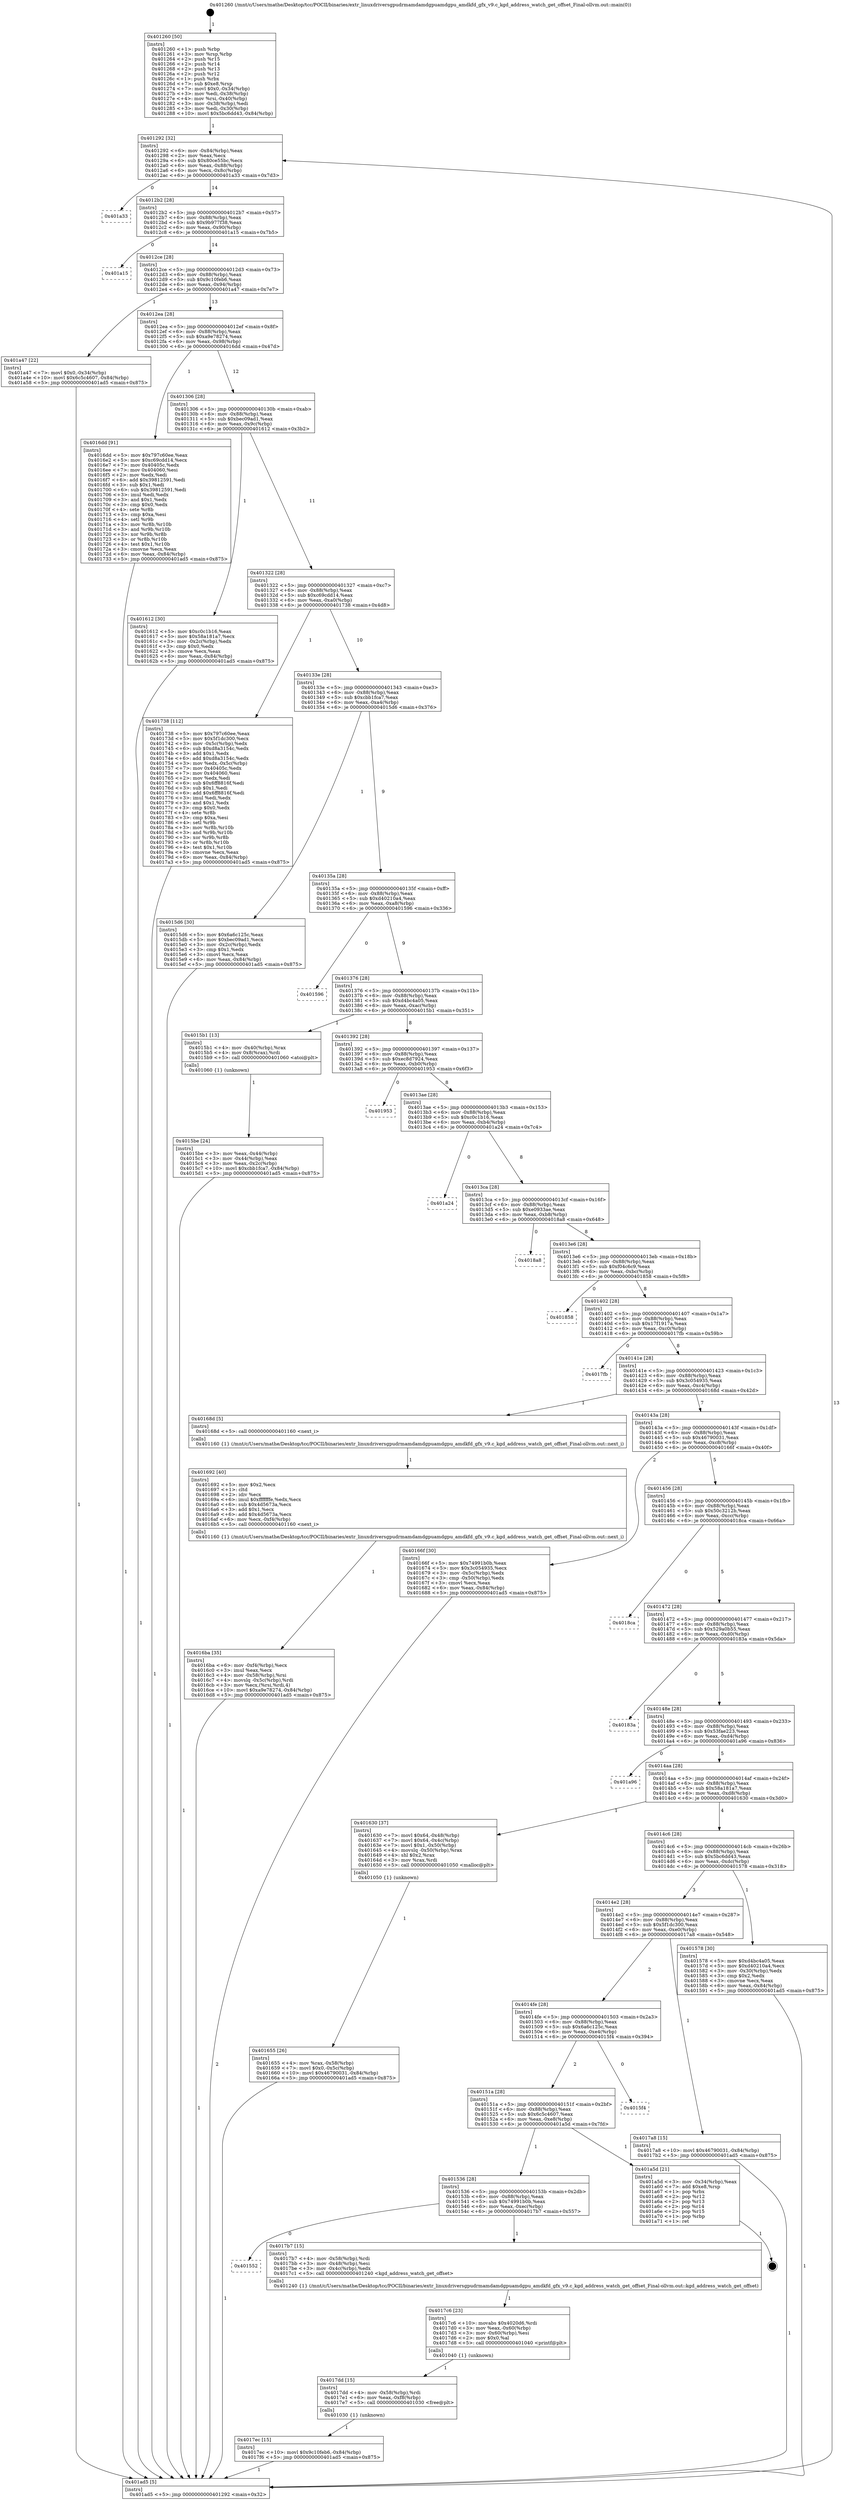 digraph "0x401260" {
  label = "0x401260 (/mnt/c/Users/mathe/Desktop/tcc/POCII/binaries/extr_linuxdriversgpudrmamdamdgpuamdgpu_amdkfd_gfx_v9.c_kgd_address_watch_get_offset_Final-ollvm.out::main(0))"
  labelloc = "t"
  node[shape=record]

  Entry [label="",width=0.3,height=0.3,shape=circle,fillcolor=black,style=filled]
  "0x401292" [label="{
     0x401292 [32]\l
     | [instrs]\l
     &nbsp;&nbsp;0x401292 \<+6\>: mov -0x84(%rbp),%eax\l
     &nbsp;&nbsp;0x401298 \<+2\>: mov %eax,%ecx\l
     &nbsp;&nbsp;0x40129a \<+6\>: sub $0x80ce55bc,%ecx\l
     &nbsp;&nbsp;0x4012a0 \<+6\>: mov %eax,-0x88(%rbp)\l
     &nbsp;&nbsp;0x4012a6 \<+6\>: mov %ecx,-0x8c(%rbp)\l
     &nbsp;&nbsp;0x4012ac \<+6\>: je 0000000000401a33 \<main+0x7d3\>\l
  }"]
  "0x401a33" [label="{
     0x401a33\l
  }", style=dashed]
  "0x4012b2" [label="{
     0x4012b2 [28]\l
     | [instrs]\l
     &nbsp;&nbsp;0x4012b2 \<+5\>: jmp 00000000004012b7 \<main+0x57\>\l
     &nbsp;&nbsp;0x4012b7 \<+6\>: mov -0x88(%rbp),%eax\l
     &nbsp;&nbsp;0x4012bd \<+5\>: sub $0x9b977f38,%eax\l
     &nbsp;&nbsp;0x4012c2 \<+6\>: mov %eax,-0x90(%rbp)\l
     &nbsp;&nbsp;0x4012c8 \<+6\>: je 0000000000401a15 \<main+0x7b5\>\l
  }"]
  Exit [label="",width=0.3,height=0.3,shape=circle,fillcolor=black,style=filled,peripheries=2]
  "0x401a15" [label="{
     0x401a15\l
  }", style=dashed]
  "0x4012ce" [label="{
     0x4012ce [28]\l
     | [instrs]\l
     &nbsp;&nbsp;0x4012ce \<+5\>: jmp 00000000004012d3 \<main+0x73\>\l
     &nbsp;&nbsp;0x4012d3 \<+6\>: mov -0x88(%rbp),%eax\l
     &nbsp;&nbsp;0x4012d9 \<+5\>: sub $0x9c10feb6,%eax\l
     &nbsp;&nbsp;0x4012de \<+6\>: mov %eax,-0x94(%rbp)\l
     &nbsp;&nbsp;0x4012e4 \<+6\>: je 0000000000401a47 \<main+0x7e7\>\l
  }"]
  "0x4017ec" [label="{
     0x4017ec [15]\l
     | [instrs]\l
     &nbsp;&nbsp;0x4017ec \<+10\>: movl $0x9c10feb6,-0x84(%rbp)\l
     &nbsp;&nbsp;0x4017f6 \<+5\>: jmp 0000000000401ad5 \<main+0x875\>\l
  }"]
  "0x401a47" [label="{
     0x401a47 [22]\l
     | [instrs]\l
     &nbsp;&nbsp;0x401a47 \<+7\>: movl $0x0,-0x34(%rbp)\l
     &nbsp;&nbsp;0x401a4e \<+10\>: movl $0x6c5c4607,-0x84(%rbp)\l
     &nbsp;&nbsp;0x401a58 \<+5\>: jmp 0000000000401ad5 \<main+0x875\>\l
  }"]
  "0x4012ea" [label="{
     0x4012ea [28]\l
     | [instrs]\l
     &nbsp;&nbsp;0x4012ea \<+5\>: jmp 00000000004012ef \<main+0x8f\>\l
     &nbsp;&nbsp;0x4012ef \<+6\>: mov -0x88(%rbp),%eax\l
     &nbsp;&nbsp;0x4012f5 \<+5\>: sub $0xa9e78274,%eax\l
     &nbsp;&nbsp;0x4012fa \<+6\>: mov %eax,-0x98(%rbp)\l
     &nbsp;&nbsp;0x401300 \<+6\>: je 00000000004016dd \<main+0x47d\>\l
  }"]
  "0x4017dd" [label="{
     0x4017dd [15]\l
     | [instrs]\l
     &nbsp;&nbsp;0x4017dd \<+4\>: mov -0x58(%rbp),%rdi\l
     &nbsp;&nbsp;0x4017e1 \<+6\>: mov %eax,-0xf8(%rbp)\l
     &nbsp;&nbsp;0x4017e7 \<+5\>: call 0000000000401030 \<free@plt\>\l
     | [calls]\l
     &nbsp;&nbsp;0x401030 \{1\} (unknown)\l
  }"]
  "0x4016dd" [label="{
     0x4016dd [91]\l
     | [instrs]\l
     &nbsp;&nbsp;0x4016dd \<+5\>: mov $0x797c60ee,%eax\l
     &nbsp;&nbsp;0x4016e2 \<+5\>: mov $0xc69cdd14,%ecx\l
     &nbsp;&nbsp;0x4016e7 \<+7\>: mov 0x40405c,%edx\l
     &nbsp;&nbsp;0x4016ee \<+7\>: mov 0x404060,%esi\l
     &nbsp;&nbsp;0x4016f5 \<+2\>: mov %edx,%edi\l
     &nbsp;&nbsp;0x4016f7 \<+6\>: add $0x39812591,%edi\l
     &nbsp;&nbsp;0x4016fd \<+3\>: sub $0x1,%edi\l
     &nbsp;&nbsp;0x401700 \<+6\>: sub $0x39812591,%edi\l
     &nbsp;&nbsp;0x401706 \<+3\>: imul %edi,%edx\l
     &nbsp;&nbsp;0x401709 \<+3\>: and $0x1,%edx\l
     &nbsp;&nbsp;0x40170c \<+3\>: cmp $0x0,%edx\l
     &nbsp;&nbsp;0x40170f \<+4\>: sete %r8b\l
     &nbsp;&nbsp;0x401713 \<+3\>: cmp $0xa,%esi\l
     &nbsp;&nbsp;0x401716 \<+4\>: setl %r9b\l
     &nbsp;&nbsp;0x40171a \<+3\>: mov %r8b,%r10b\l
     &nbsp;&nbsp;0x40171d \<+3\>: and %r9b,%r10b\l
     &nbsp;&nbsp;0x401720 \<+3\>: xor %r9b,%r8b\l
     &nbsp;&nbsp;0x401723 \<+3\>: or %r8b,%r10b\l
     &nbsp;&nbsp;0x401726 \<+4\>: test $0x1,%r10b\l
     &nbsp;&nbsp;0x40172a \<+3\>: cmovne %ecx,%eax\l
     &nbsp;&nbsp;0x40172d \<+6\>: mov %eax,-0x84(%rbp)\l
     &nbsp;&nbsp;0x401733 \<+5\>: jmp 0000000000401ad5 \<main+0x875\>\l
  }"]
  "0x401306" [label="{
     0x401306 [28]\l
     | [instrs]\l
     &nbsp;&nbsp;0x401306 \<+5\>: jmp 000000000040130b \<main+0xab\>\l
     &nbsp;&nbsp;0x40130b \<+6\>: mov -0x88(%rbp),%eax\l
     &nbsp;&nbsp;0x401311 \<+5\>: sub $0xbec09ad1,%eax\l
     &nbsp;&nbsp;0x401316 \<+6\>: mov %eax,-0x9c(%rbp)\l
     &nbsp;&nbsp;0x40131c \<+6\>: je 0000000000401612 \<main+0x3b2\>\l
  }"]
  "0x4017c6" [label="{
     0x4017c6 [23]\l
     | [instrs]\l
     &nbsp;&nbsp;0x4017c6 \<+10\>: movabs $0x4020d6,%rdi\l
     &nbsp;&nbsp;0x4017d0 \<+3\>: mov %eax,-0x60(%rbp)\l
     &nbsp;&nbsp;0x4017d3 \<+3\>: mov -0x60(%rbp),%esi\l
     &nbsp;&nbsp;0x4017d6 \<+2\>: mov $0x0,%al\l
     &nbsp;&nbsp;0x4017d8 \<+5\>: call 0000000000401040 \<printf@plt\>\l
     | [calls]\l
     &nbsp;&nbsp;0x401040 \{1\} (unknown)\l
  }"]
  "0x401612" [label="{
     0x401612 [30]\l
     | [instrs]\l
     &nbsp;&nbsp;0x401612 \<+5\>: mov $0xc0c1b16,%eax\l
     &nbsp;&nbsp;0x401617 \<+5\>: mov $0x58a181a7,%ecx\l
     &nbsp;&nbsp;0x40161c \<+3\>: mov -0x2c(%rbp),%edx\l
     &nbsp;&nbsp;0x40161f \<+3\>: cmp $0x0,%edx\l
     &nbsp;&nbsp;0x401622 \<+3\>: cmove %ecx,%eax\l
     &nbsp;&nbsp;0x401625 \<+6\>: mov %eax,-0x84(%rbp)\l
     &nbsp;&nbsp;0x40162b \<+5\>: jmp 0000000000401ad5 \<main+0x875\>\l
  }"]
  "0x401322" [label="{
     0x401322 [28]\l
     | [instrs]\l
     &nbsp;&nbsp;0x401322 \<+5\>: jmp 0000000000401327 \<main+0xc7\>\l
     &nbsp;&nbsp;0x401327 \<+6\>: mov -0x88(%rbp),%eax\l
     &nbsp;&nbsp;0x40132d \<+5\>: sub $0xc69cdd14,%eax\l
     &nbsp;&nbsp;0x401332 \<+6\>: mov %eax,-0xa0(%rbp)\l
     &nbsp;&nbsp;0x401338 \<+6\>: je 0000000000401738 \<main+0x4d8\>\l
  }"]
  "0x401552" [label="{
     0x401552\l
  }", style=dashed]
  "0x401738" [label="{
     0x401738 [112]\l
     | [instrs]\l
     &nbsp;&nbsp;0x401738 \<+5\>: mov $0x797c60ee,%eax\l
     &nbsp;&nbsp;0x40173d \<+5\>: mov $0x5f1dc300,%ecx\l
     &nbsp;&nbsp;0x401742 \<+3\>: mov -0x5c(%rbp),%edx\l
     &nbsp;&nbsp;0x401745 \<+6\>: sub $0xd8a3154c,%edx\l
     &nbsp;&nbsp;0x40174b \<+3\>: add $0x1,%edx\l
     &nbsp;&nbsp;0x40174e \<+6\>: add $0xd8a3154c,%edx\l
     &nbsp;&nbsp;0x401754 \<+3\>: mov %edx,-0x5c(%rbp)\l
     &nbsp;&nbsp;0x401757 \<+7\>: mov 0x40405c,%edx\l
     &nbsp;&nbsp;0x40175e \<+7\>: mov 0x404060,%esi\l
     &nbsp;&nbsp;0x401765 \<+2\>: mov %edx,%edi\l
     &nbsp;&nbsp;0x401767 \<+6\>: sub $0x6ff8816f,%edi\l
     &nbsp;&nbsp;0x40176d \<+3\>: sub $0x1,%edi\l
     &nbsp;&nbsp;0x401770 \<+6\>: add $0x6ff8816f,%edi\l
     &nbsp;&nbsp;0x401776 \<+3\>: imul %edi,%edx\l
     &nbsp;&nbsp;0x401779 \<+3\>: and $0x1,%edx\l
     &nbsp;&nbsp;0x40177c \<+3\>: cmp $0x0,%edx\l
     &nbsp;&nbsp;0x40177f \<+4\>: sete %r8b\l
     &nbsp;&nbsp;0x401783 \<+3\>: cmp $0xa,%esi\l
     &nbsp;&nbsp;0x401786 \<+4\>: setl %r9b\l
     &nbsp;&nbsp;0x40178a \<+3\>: mov %r8b,%r10b\l
     &nbsp;&nbsp;0x40178d \<+3\>: and %r9b,%r10b\l
     &nbsp;&nbsp;0x401790 \<+3\>: xor %r9b,%r8b\l
     &nbsp;&nbsp;0x401793 \<+3\>: or %r8b,%r10b\l
     &nbsp;&nbsp;0x401796 \<+4\>: test $0x1,%r10b\l
     &nbsp;&nbsp;0x40179a \<+3\>: cmovne %ecx,%eax\l
     &nbsp;&nbsp;0x40179d \<+6\>: mov %eax,-0x84(%rbp)\l
     &nbsp;&nbsp;0x4017a3 \<+5\>: jmp 0000000000401ad5 \<main+0x875\>\l
  }"]
  "0x40133e" [label="{
     0x40133e [28]\l
     | [instrs]\l
     &nbsp;&nbsp;0x40133e \<+5\>: jmp 0000000000401343 \<main+0xe3\>\l
     &nbsp;&nbsp;0x401343 \<+6\>: mov -0x88(%rbp),%eax\l
     &nbsp;&nbsp;0x401349 \<+5\>: sub $0xcbb1fca7,%eax\l
     &nbsp;&nbsp;0x40134e \<+6\>: mov %eax,-0xa4(%rbp)\l
     &nbsp;&nbsp;0x401354 \<+6\>: je 00000000004015d6 \<main+0x376\>\l
  }"]
  "0x4017b7" [label="{
     0x4017b7 [15]\l
     | [instrs]\l
     &nbsp;&nbsp;0x4017b7 \<+4\>: mov -0x58(%rbp),%rdi\l
     &nbsp;&nbsp;0x4017bb \<+3\>: mov -0x48(%rbp),%esi\l
     &nbsp;&nbsp;0x4017be \<+3\>: mov -0x4c(%rbp),%edx\l
     &nbsp;&nbsp;0x4017c1 \<+5\>: call 0000000000401240 \<kgd_address_watch_get_offset\>\l
     | [calls]\l
     &nbsp;&nbsp;0x401240 \{1\} (/mnt/c/Users/mathe/Desktop/tcc/POCII/binaries/extr_linuxdriversgpudrmamdamdgpuamdgpu_amdkfd_gfx_v9.c_kgd_address_watch_get_offset_Final-ollvm.out::kgd_address_watch_get_offset)\l
  }"]
  "0x4015d6" [label="{
     0x4015d6 [30]\l
     | [instrs]\l
     &nbsp;&nbsp;0x4015d6 \<+5\>: mov $0x6a6c125c,%eax\l
     &nbsp;&nbsp;0x4015db \<+5\>: mov $0xbec09ad1,%ecx\l
     &nbsp;&nbsp;0x4015e0 \<+3\>: mov -0x2c(%rbp),%edx\l
     &nbsp;&nbsp;0x4015e3 \<+3\>: cmp $0x1,%edx\l
     &nbsp;&nbsp;0x4015e6 \<+3\>: cmovl %ecx,%eax\l
     &nbsp;&nbsp;0x4015e9 \<+6\>: mov %eax,-0x84(%rbp)\l
     &nbsp;&nbsp;0x4015ef \<+5\>: jmp 0000000000401ad5 \<main+0x875\>\l
  }"]
  "0x40135a" [label="{
     0x40135a [28]\l
     | [instrs]\l
     &nbsp;&nbsp;0x40135a \<+5\>: jmp 000000000040135f \<main+0xff\>\l
     &nbsp;&nbsp;0x40135f \<+6\>: mov -0x88(%rbp),%eax\l
     &nbsp;&nbsp;0x401365 \<+5\>: sub $0xd40210a4,%eax\l
     &nbsp;&nbsp;0x40136a \<+6\>: mov %eax,-0xa8(%rbp)\l
     &nbsp;&nbsp;0x401370 \<+6\>: je 0000000000401596 \<main+0x336\>\l
  }"]
  "0x401536" [label="{
     0x401536 [28]\l
     | [instrs]\l
     &nbsp;&nbsp;0x401536 \<+5\>: jmp 000000000040153b \<main+0x2db\>\l
     &nbsp;&nbsp;0x40153b \<+6\>: mov -0x88(%rbp),%eax\l
     &nbsp;&nbsp;0x401541 \<+5\>: sub $0x74991b0b,%eax\l
     &nbsp;&nbsp;0x401546 \<+6\>: mov %eax,-0xec(%rbp)\l
     &nbsp;&nbsp;0x40154c \<+6\>: je 00000000004017b7 \<main+0x557\>\l
  }"]
  "0x401596" [label="{
     0x401596\l
  }", style=dashed]
  "0x401376" [label="{
     0x401376 [28]\l
     | [instrs]\l
     &nbsp;&nbsp;0x401376 \<+5\>: jmp 000000000040137b \<main+0x11b\>\l
     &nbsp;&nbsp;0x40137b \<+6\>: mov -0x88(%rbp),%eax\l
     &nbsp;&nbsp;0x401381 \<+5\>: sub $0xd4bc4a05,%eax\l
     &nbsp;&nbsp;0x401386 \<+6\>: mov %eax,-0xac(%rbp)\l
     &nbsp;&nbsp;0x40138c \<+6\>: je 00000000004015b1 \<main+0x351\>\l
  }"]
  "0x401a5d" [label="{
     0x401a5d [21]\l
     | [instrs]\l
     &nbsp;&nbsp;0x401a5d \<+3\>: mov -0x34(%rbp),%eax\l
     &nbsp;&nbsp;0x401a60 \<+7\>: add $0xe8,%rsp\l
     &nbsp;&nbsp;0x401a67 \<+1\>: pop %rbx\l
     &nbsp;&nbsp;0x401a68 \<+2\>: pop %r12\l
     &nbsp;&nbsp;0x401a6a \<+2\>: pop %r13\l
     &nbsp;&nbsp;0x401a6c \<+2\>: pop %r14\l
     &nbsp;&nbsp;0x401a6e \<+2\>: pop %r15\l
     &nbsp;&nbsp;0x401a70 \<+1\>: pop %rbp\l
     &nbsp;&nbsp;0x401a71 \<+1\>: ret\l
  }"]
  "0x4015b1" [label="{
     0x4015b1 [13]\l
     | [instrs]\l
     &nbsp;&nbsp;0x4015b1 \<+4\>: mov -0x40(%rbp),%rax\l
     &nbsp;&nbsp;0x4015b5 \<+4\>: mov 0x8(%rax),%rdi\l
     &nbsp;&nbsp;0x4015b9 \<+5\>: call 0000000000401060 \<atoi@plt\>\l
     | [calls]\l
     &nbsp;&nbsp;0x401060 \{1\} (unknown)\l
  }"]
  "0x401392" [label="{
     0x401392 [28]\l
     | [instrs]\l
     &nbsp;&nbsp;0x401392 \<+5\>: jmp 0000000000401397 \<main+0x137\>\l
     &nbsp;&nbsp;0x401397 \<+6\>: mov -0x88(%rbp),%eax\l
     &nbsp;&nbsp;0x40139d \<+5\>: sub $0xec8d7924,%eax\l
     &nbsp;&nbsp;0x4013a2 \<+6\>: mov %eax,-0xb0(%rbp)\l
     &nbsp;&nbsp;0x4013a8 \<+6\>: je 0000000000401953 \<main+0x6f3\>\l
  }"]
  "0x40151a" [label="{
     0x40151a [28]\l
     | [instrs]\l
     &nbsp;&nbsp;0x40151a \<+5\>: jmp 000000000040151f \<main+0x2bf\>\l
     &nbsp;&nbsp;0x40151f \<+6\>: mov -0x88(%rbp),%eax\l
     &nbsp;&nbsp;0x401525 \<+5\>: sub $0x6c5c4607,%eax\l
     &nbsp;&nbsp;0x40152a \<+6\>: mov %eax,-0xe8(%rbp)\l
     &nbsp;&nbsp;0x401530 \<+6\>: je 0000000000401a5d \<main+0x7fd\>\l
  }"]
  "0x401953" [label="{
     0x401953\l
  }", style=dashed]
  "0x4013ae" [label="{
     0x4013ae [28]\l
     | [instrs]\l
     &nbsp;&nbsp;0x4013ae \<+5\>: jmp 00000000004013b3 \<main+0x153\>\l
     &nbsp;&nbsp;0x4013b3 \<+6\>: mov -0x88(%rbp),%eax\l
     &nbsp;&nbsp;0x4013b9 \<+5\>: sub $0xc0c1b16,%eax\l
     &nbsp;&nbsp;0x4013be \<+6\>: mov %eax,-0xb4(%rbp)\l
     &nbsp;&nbsp;0x4013c4 \<+6\>: je 0000000000401a24 \<main+0x7c4\>\l
  }"]
  "0x4015f4" [label="{
     0x4015f4\l
  }", style=dashed]
  "0x401a24" [label="{
     0x401a24\l
  }", style=dashed]
  "0x4013ca" [label="{
     0x4013ca [28]\l
     | [instrs]\l
     &nbsp;&nbsp;0x4013ca \<+5\>: jmp 00000000004013cf \<main+0x16f\>\l
     &nbsp;&nbsp;0x4013cf \<+6\>: mov -0x88(%rbp),%eax\l
     &nbsp;&nbsp;0x4013d5 \<+5\>: sub $0xe0933ae,%eax\l
     &nbsp;&nbsp;0x4013da \<+6\>: mov %eax,-0xb8(%rbp)\l
     &nbsp;&nbsp;0x4013e0 \<+6\>: je 00000000004018a8 \<main+0x648\>\l
  }"]
  "0x4014fe" [label="{
     0x4014fe [28]\l
     | [instrs]\l
     &nbsp;&nbsp;0x4014fe \<+5\>: jmp 0000000000401503 \<main+0x2a3\>\l
     &nbsp;&nbsp;0x401503 \<+6\>: mov -0x88(%rbp),%eax\l
     &nbsp;&nbsp;0x401509 \<+5\>: sub $0x6a6c125c,%eax\l
     &nbsp;&nbsp;0x40150e \<+6\>: mov %eax,-0xe4(%rbp)\l
     &nbsp;&nbsp;0x401514 \<+6\>: je 00000000004015f4 \<main+0x394\>\l
  }"]
  "0x4018a8" [label="{
     0x4018a8\l
  }", style=dashed]
  "0x4013e6" [label="{
     0x4013e6 [28]\l
     | [instrs]\l
     &nbsp;&nbsp;0x4013e6 \<+5\>: jmp 00000000004013eb \<main+0x18b\>\l
     &nbsp;&nbsp;0x4013eb \<+6\>: mov -0x88(%rbp),%eax\l
     &nbsp;&nbsp;0x4013f1 \<+5\>: sub $0xf04c6c9,%eax\l
     &nbsp;&nbsp;0x4013f6 \<+6\>: mov %eax,-0xbc(%rbp)\l
     &nbsp;&nbsp;0x4013fc \<+6\>: je 0000000000401858 \<main+0x5f8\>\l
  }"]
  "0x4017a8" [label="{
     0x4017a8 [15]\l
     | [instrs]\l
     &nbsp;&nbsp;0x4017a8 \<+10\>: movl $0x46790031,-0x84(%rbp)\l
     &nbsp;&nbsp;0x4017b2 \<+5\>: jmp 0000000000401ad5 \<main+0x875\>\l
  }"]
  "0x401858" [label="{
     0x401858\l
  }", style=dashed]
  "0x401402" [label="{
     0x401402 [28]\l
     | [instrs]\l
     &nbsp;&nbsp;0x401402 \<+5\>: jmp 0000000000401407 \<main+0x1a7\>\l
     &nbsp;&nbsp;0x401407 \<+6\>: mov -0x88(%rbp),%eax\l
     &nbsp;&nbsp;0x40140d \<+5\>: sub $0x17f1917a,%eax\l
     &nbsp;&nbsp;0x401412 \<+6\>: mov %eax,-0xc0(%rbp)\l
     &nbsp;&nbsp;0x401418 \<+6\>: je 00000000004017fb \<main+0x59b\>\l
  }"]
  "0x4016ba" [label="{
     0x4016ba [35]\l
     | [instrs]\l
     &nbsp;&nbsp;0x4016ba \<+6\>: mov -0xf4(%rbp),%ecx\l
     &nbsp;&nbsp;0x4016c0 \<+3\>: imul %eax,%ecx\l
     &nbsp;&nbsp;0x4016c3 \<+4\>: mov -0x58(%rbp),%rsi\l
     &nbsp;&nbsp;0x4016c7 \<+4\>: movslq -0x5c(%rbp),%rdi\l
     &nbsp;&nbsp;0x4016cb \<+3\>: mov %ecx,(%rsi,%rdi,4)\l
     &nbsp;&nbsp;0x4016ce \<+10\>: movl $0xa9e78274,-0x84(%rbp)\l
     &nbsp;&nbsp;0x4016d8 \<+5\>: jmp 0000000000401ad5 \<main+0x875\>\l
  }"]
  "0x4017fb" [label="{
     0x4017fb\l
  }", style=dashed]
  "0x40141e" [label="{
     0x40141e [28]\l
     | [instrs]\l
     &nbsp;&nbsp;0x40141e \<+5\>: jmp 0000000000401423 \<main+0x1c3\>\l
     &nbsp;&nbsp;0x401423 \<+6\>: mov -0x88(%rbp),%eax\l
     &nbsp;&nbsp;0x401429 \<+5\>: sub $0x3c054935,%eax\l
     &nbsp;&nbsp;0x40142e \<+6\>: mov %eax,-0xc4(%rbp)\l
     &nbsp;&nbsp;0x401434 \<+6\>: je 000000000040168d \<main+0x42d\>\l
  }"]
  "0x401692" [label="{
     0x401692 [40]\l
     | [instrs]\l
     &nbsp;&nbsp;0x401692 \<+5\>: mov $0x2,%ecx\l
     &nbsp;&nbsp;0x401697 \<+1\>: cltd\l
     &nbsp;&nbsp;0x401698 \<+2\>: idiv %ecx\l
     &nbsp;&nbsp;0x40169a \<+6\>: imul $0xfffffffe,%edx,%ecx\l
     &nbsp;&nbsp;0x4016a0 \<+6\>: sub $0x4d5673a,%ecx\l
     &nbsp;&nbsp;0x4016a6 \<+3\>: add $0x1,%ecx\l
     &nbsp;&nbsp;0x4016a9 \<+6\>: add $0x4d5673a,%ecx\l
     &nbsp;&nbsp;0x4016af \<+6\>: mov %ecx,-0xf4(%rbp)\l
     &nbsp;&nbsp;0x4016b5 \<+5\>: call 0000000000401160 \<next_i\>\l
     | [calls]\l
     &nbsp;&nbsp;0x401160 \{1\} (/mnt/c/Users/mathe/Desktop/tcc/POCII/binaries/extr_linuxdriversgpudrmamdamdgpuamdgpu_amdkfd_gfx_v9.c_kgd_address_watch_get_offset_Final-ollvm.out::next_i)\l
  }"]
  "0x40168d" [label="{
     0x40168d [5]\l
     | [instrs]\l
     &nbsp;&nbsp;0x40168d \<+5\>: call 0000000000401160 \<next_i\>\l
     | [calls]\l
     &nbsp;&nbsp;0x401160 \{1\} (/mnt/c/Users/mathe/Desktop/tcc/POCII/binaries/extr_linuxdriversgpudrmamdamdgpuamdgpu_amdkfd_gfx_v9.c_kgd_address_watch_get_offset_Final-ollvm.out::next_i)\l
  }"]
  "0x40143a" [label="{
     0x40143a [28]\l
     | [instrs]\l
     &nbsp;&nbsp;0x40143a \<+5\>: jmp 000000000040143f \<main+0x1df\>\l
     &nbsp;&nbsp;0x40143f \<+6\>: mov -0x88(%rbp),%eax\l
     &nbsp;&nbsp;0x401445 \<+5\>: sub $0x46790031,%eax\l
     &nbsp;&nbsp;0x40144a \<+6\>: mov %eax,-0xc8(%rbp)\l
     &nbsp;&nbsp;0x401450 \<+6\>: je 000000000040166f \<main+0x40f\>\l
  }"]
  "0x401655" [label="{
     0x401655 [26]\l
     | [instrs]\l
     &nbsp;&nbsp;0x401655 \<+4\>: mov %rax,-0x58(%rbp)\l
     &nbsp;&nbsp;0x401659 \<+7\>: movl $0x0,-0x5c(%rbp)\l
     &nbsp;&nbsp;0x401660 \<+10\>: movl $0x46790031,-0x84(%rbp)\l
     &nbsp;&nbsp;0x40166a \<+5\>: jmp 0000000000401ad5 \<main+0x875\>\l
  }"]
  "0x40166f" [label="{
     0x40166f [30]\l
     | [instrs]\l
     &nbsp;&nbsp;0x40166f \<+5\>: mov $0x74991b0b,%eax\l
     &nbsp;&nbsp;0x401674 \<+5\>: mov $0x3c054935,%ecx\l
     &nbsp;&nbsp;0x401679 \<+3\>: mov -0x5c(%rbp),%edx\l
     &nbsp;&nbsp;0x40167c \<+3\>: cmp -0x50(%rbp),%edx\l
     &nbsp;&nbsp;0x40167f \<+3\>: cmovl %ecx,%eax\l
     &nbsp;&nbsp;0x401682 \<+6\>: mov %eax,-0x84(%rbp)\l
     &nbsp;&nbsp;0x401688 \<+5\>: jmp 0000000000401ad5 \<main+0x875\>\l
  }"]
  "0x401456" [label="{
     0x401456 [28]\l
     | [instrs]\l
     &nbsp;&nbsp;0x401456 \<+5\>: jmp 000000000040145b \<main+0x1fb\>\l
     &nbsp;&nbsp;0x40145b \<+6\>: mov -0x88(%rbp),%eax\l
     &nbsp;&nbsp;0x401461 \<+5\>: sub $0x50c3212b,%eax\l
     &nbsp;&nbsp;0x401466 \<+6\>: mov %eax,-0xcc(%rbp)\l
     &nbsp;&nbsp;0x40146c \<+6\>: je 00000000004018ca \<main+0x66a\>\l
  }"]
  "0x4015be" [label="{
     0x4015be [24]\l
     | [instrs]\l
     &nbsp;&nbsp;0x4015be \<+3\>: mov %eax,-0x44(%rbp)\l
     &nbsp;&nbsp;0x4015c1 \<+3\>: mov -0x44(%rbp),%eax\l
     &nbsp;&nbsp;0x4015c4 \<+3\>: mov %eax,-0x2c(%rbp)\l
     &nbsp;&nbsp;0x4015c7 \<+10\>: movl $0xcbb1fca7,-0x84(%rbp)\l
     &nbsp;&nbsp;0x4015d1 \<+5\>: jmp 0000000000401ad5 \<main+0x875\>\l
  }"]
  "0x4018ca" [label="{
     0x4018ca\l
  }", style=dashed]
  "0x401472" [label="{
     0x401472 [28]\l
     | [instrs]\l
     &nbsp;&nbsp;0x401472 \<+5\>: jmp 0000000000401477 \<main+0x217\>\l
     &nbsp;&nbsp;0x401477 \<+6\>: mov -0x88(%rbp),%eax\l
     &nbsp;&nbsp;0x40147d \<+5\>: sub $0x529a0b55,%eax\l
     &nbsp;&nbsp;0x401482 \<+6\>: mov %eax,-0xd0(%rbp)\l
     &nbsp;&nbsp;0x401488 \<+6\>: je 000000000040183a \<main+0x5da\>\l
  }"]
  "0x401260" [label="{
     0x401260 [50]\l
     | [instrs]\l
     &nbsp;&nbsp;0x401260 \<+1\>: push %rbp\l
     &nbsp;&nbsp;0x401261 \<+3\>: mov %rsp,%rbp\l
     &nbsp;&nbsp;0x401264 \<+2\>: push %r15\l
     &nbsp;&nbsp;0x401266 \<+2\>: push %r14\l
     &nbsp;&nbsp;0x401268 \<+2\>: push %r13\l
     &nbsp;&nbsp;0x40126a \<+2\>: push %r12\l
     &nbsp;&nbsp;0x40126c \<+1\>: push %rbx\l
     &nbsp;&nbsp;0x40126d \<+7\>: sub $0xe8,%rsp\l
     &nbsp;&nbsp;0x401274 \<+7\>: movl $0x0,-0x34(%rbp)\l
     &nbsp;&nbsp;0x40127b \<+3\>: mov %edi,-0x38(%rbp)\l
     &nbsp;&nbsp;0x40127e \<+4\>: mov %rsi,-0x40(%rbp)\l
     &nbsp;&nbsp;0x401282 \<+3\>: mov -0x38(%rbp),%edi\l
     &nbsp;&nbsp;0x401285 \<+3\>: mov %edi,-0x30(%rbp)\l
     &nbsp;&nbsp;0x401288 \<+10\>: movl $0x5bc6dd43,-0x84(%rbp)\l
  }"]
  "0x40183a" [label="{
     0x40183a\l
  }", style=dashed]
  "0x40148e" [label="{
     0x40148e [28]\l
     | [instrs]\l
     &nbsp;&nbsp;0x40148e \<+5\>: jmp 0000000000401493 \<main+0x233\>\l
     &nbsp;&nbsp;0x401493 \<+6\>: mov -0x88(%rbp),%eax\l
     &nbsp;&nbsp;0x401499 \<+5\>: sub $0x53fae223,%eax\l
     &nbsp;&nbsp;0x40149e \<+6\>: mov %eax,-0xd4(%rbp)\l
     &nbsp;&nbsp;0x4014a4 \<+6\>: je 0000000000401a96 \<main+0x836\>\l
  }"]
  "0x401ad5" [label="{
     0x401ad5 [5]\l
     | [instrs]\l
     &nbsp;&nbsp;0x401ad5 \<+5\>: jmp 0000000000401292 \<main+0x32\>\l
  }"]
  "0x401a96" [label="{
     0x401a96\l
  }", style=dashed]
  "0x4014aa" [label="{
     0x4014aa [28]\l
     | [instrs]\l
     &nbsp;&nbsp;0x4014aa \<+5\>: jmp 00000000004014af \<main+0x24f\>\l
     &nbsp;&nbsp;0x4014af \<+6\>: mov -0x88(%rbp),%eax\l
     &nbsp;&nbsp;0x4014b5 \<+5\>: sub $0x58a181a7,%eax\l
     &nbsp;&nbsp;0x4014ba \<+6\>: mov %eax,-0xd8(%rbp)\l
     &nbsp;&nbsp;0x4014c0 \<+6\>: je 0000000000401630 \<main+0x3d0\>\l
  }"]
  "0x4014e2" [label="{
     0x4014e2 [28]\l
     | [instrs]\l
     &nbsp;&nbsp;0x4014e2 \<+5\>: jmp 00000000004014e7 \<main+0x287\>\l
     &nbsp;&nbsp;0x4014e7 \<+6\>: mov -0x88(%rbp),%eax\l
     &nbsp;&nbsp;0x4014ed \<+5\>: sub $0x5f1dc300,%eax\l
     &nbsp;&nbsp;0x4014f2 \<+6\>: mov %eax,-0xe0(%rbp)\l
     &nbsp;&nbsp;0x4014f8 \<+6\>: je 00000000004017a8 \<main+0x548\>\l
  }"]
  "0x401630" [label="{
     0x401630 [37]\l
     | [instrs]\l
     &nbsp;&nbsp;0x401630 \<+7\>: movl $0x64,-0x48(%rbp)\l
     &nbsp;&nbsp;0x401637 \<+7\>: movl $0x64,-0x4c(%rbp)\l
     &nbsp;&nbsp;0x40163e \<+7\>: movl $0x1,-0x50(%rbp)\l
     &nbsp;&nbsp;0x401645 \<+4\>: movslq -0x50(%rbp),%rax\l
     &nbsp;&nbsp;0x401649 \<+4\>: shl $0x2,%rax\l
     &nbsp;&nbsp;0x40164d \<+3\>: mov %rax,%rdi\l
     &nbsp;&nbsp;0x401650 \<+5\>: call 0000000000401050 \<malloc@plt\>\l
     | [calls]\l
     &nbsp;&nbsp;0x401050 \{1\} (unknown)\l
  }"]
  "0x4014c6" [label="{
     0x4014c6 [28]\l
     | [instrs]\l
     &nbsp;&nbsp;0x4014c6 \<+5\>: jmp 00000000004014cb \<main+0x26b\>\l
     &nbsp;&nbsp;0x4014cb \<+6\>: mov -0x88(%rbp),%eax\l
     &nbsp;&nbsp;0x4014d1 \<+5\>: sub $0x5bc6dd43,%eax\l
     &nbsp;&nbsp;0x4014d6 \<+6\>: mov %eax,-0xdc(%rbp)\l
     &nbsp;&nbsp;0x4014dc \<+6\>: je 0000000000401578 \<main+0x318\>\l
  }"]
  "0x401578" [label="{
     0x401578 [30]\l
     | [instrs]\l
     &nbsp;&nbsp;0x401578 \<+5\>: mov $0xd4bc4a05,%eax\l
     &nbsp;&nbsp;0x40157d \<+5\>: mov $0xd40210a4,%ecx\l
     &nbsp;&nbsp;0x401582 \<+3\>: mov -0x30(%rbp),%edx\l
     &nbsp;&nbsp;0x401585 \<+3\>: cmp $0x2,%edx\l
     &nbsp;&nbsp;0x401588 \<+3\>: cmovne %ecx,%eax\l
     &nbsp;&nbsp;0x40158b \<+6\>: mov %eax,-0x84(%rbp)\l
     &nbsp;&nbsp;0x401591 \<+5\>: jmp 0000000000401ad5 \<main+0x875\>\l
  }"]
  Entry -> "0x401260" [label=" 1"]
  "0x401292" -> "0x401a33" [label=" 0"]
  "0x401292" -> "0x4012b2" [label=" 14"]
  "0x401a5d" -> Exit [label=" 1"]
  "0x4012b2" -> "0x401a15" [label=" 0"]
  "0x4012b2" -> "0x4012ce" [label=" 14"]
  "0x401a47" -> "0x401ad5" [label=" 1"]
  "0x4012ce" -> "0x401a47" [label=" 1"]
  "0x4012ce" -> "0x4012ea" [label=" 13"]
  "0x4017ec" -> "0x401ad5" [label=" 1"]
  "0x4012ea" -> "0x4016dd" [label=" 1"]
  "0x4012ea" -> "0x401306" [label=" 12"]
  "0x4017dd" -> "0x4017ec" [label=" 1"]
  "0x401306" -> "0x401612" [label=" 1"]
  "0x401306" -> "0x401322" [label=" 11"]
  "0x4017c6" -> "0x4017dd" [label=" 1"]
  "0x401322" -> "0x401738" [label=" 1"]
  "0x401322" -> "0x40133e" [label=" 10"]
  "0x4017b7" -> "0x4017c6" [label=" 1"]
  "0x40133e" -> "0x4015d6" [label=" 1"]
  "0x40133e" -> "0x40135a" [label=" 9"]
  "0x401536" -> "0x401552" [label=" 0"]
  "0x40135a" -> "0x401596" [label=" 0"]
  "0x40135a" -> "0x401376" [label=" 9"]
  "0x401536" -> "0x4017b7" [label=" 1"]
  "0x401376" -> "0x4015b1" [label=" 1"]
  "0x401376" -> "0x401392" [label=" 8"]
  "0x40151a" -> "0x401536" [label=" 1"]
  "0x401392" -> "0x401953" [label=" 0"]
  "0x401392" -> "0x4013ae" [label=" 8"]
  "0x40151a" -> "0x401a5d" [label=" 1"]
  "0x4013ae" -> "0x401a24" [label=" 0"]
  "0x4013ae" -> "0x4013ca" [label=" 8"]
  "0x4014fe" -> "0x40151a" [label=" 2"]
  "0x4013ca" -> "0x4018a8" [label=" 0"]
  "0x4013ca" -> "0x4013e6" [label=" 8"]
  "0x4014fe" -> "0x4015f4" [label=" 0"]
  "0x4013e6" -> "0x401858" [label=" 0"]
  "0x4013e6" -> "0x401402" [label=" 8"]
  "0x4017a8" -> "0x401ad5" [label=" 1"]
  "0x401402" -> "0x4017fb" [label=" 0"]
  "0x401402" -> "0x40141e" [label=" 8"]
  "0x4014e2" -> "0x4017a8" [label=" 1"]
  "0x40141e" -> "0x40168d" [label=" 1"]
  "0x40141e" -> "0x40143a" [label=" 7"]
  "0x4014e2" -> "0x4014fe" [label=" 2"]
  "0x40143a" -> "0x40166f" [label=" 2"]
  "0x40143a" -> "0x401456" [label=" 5"]
  "0x401738" -> "0x401ad5" [label=" 1"]
  "0x401456" -> "0x4018ca" [label=" 0"]
  "0x401456" -> "0x401472" [label=" 5"]
  "0x4016dd" -> "0x401ad5" [label=" 1"]
  "0x401472" -> "0x40183a" [label=" 0"]
  "0x401472" -> "0x40148e" [label=" 5"]
  "0x4016ba" -> "0x401ad5" [label=" 1"]
  "0x40148e" -> "0x401a96" [label=" 0"]
  "0x40148e" -> "0x4014aa" [label=" 5"]
  "0x401692" -> "0x4016ba" [label=" 1"]
  "0x4014aa" -> "0x401630" [label=" 1"]
  "0x4014aa" -> "0x4014c6" [label=" 4"]
  "0x40168d" -> "0x401692" [label=" 1"]
  "0x4014c6" -> "0x401578" [label=" 1"]
  "0x4014c6" -> "0x4014e2" [label=" 3"]
  "0x401578" -> "0x401ad5" [label=" 1"]
  "0x401260" -> "0x401292" [label=" 1"]
  "0x401ad5" -> "0x401292" [label=" 13"]
  "0x4015b1" -> "0x4015be" [label=" 1"]
  "0x4015be" -> "0x401ad5" [label=" 1"]
  "0x4015d6" -> "0x401ad5" [label=" 1"]
  "0x401612" -> "0x401ad5" [label=" 1"]
  "0x401630" -> "0x401655" [label=" 1"]
  "0x401655" -> "0x401ad5" [label=" 1"]
  "0x40166f" -> "0x401ad5" [label=" 2"]
}
